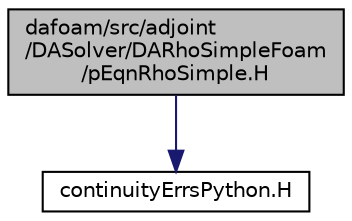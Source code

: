 digraph "dafoam/src/adjoint/DASolver/DARhoSimpleFoam/pEqnRhoSimple.H"
{
  bgcolor="transparent";
  edge [fontname="Helvetica",fontsize="10",labelfontname="Helvetica",labelfontsize="10"];
  node [fontname="Helvetica",fontsize="10",shape=record];
  Node0 [label="dafoam/src/adjoint\l/DASolver/DARhoSimpleFoam\l/pEqnRhoSimple.H",height=0.2,width=0.4,color="black", fillcolor="grey75", style="filled", fontcolor="black"];
  Node0 -> Node1 [color="midnightblue",fontsize="10",style="solid",fontname="Helvetica"];
  Node1 [label="continuityErrsPython.H",height=0.2,width=0.4,color="black",URL="$continuityErrsPython_8H.html"];
}
